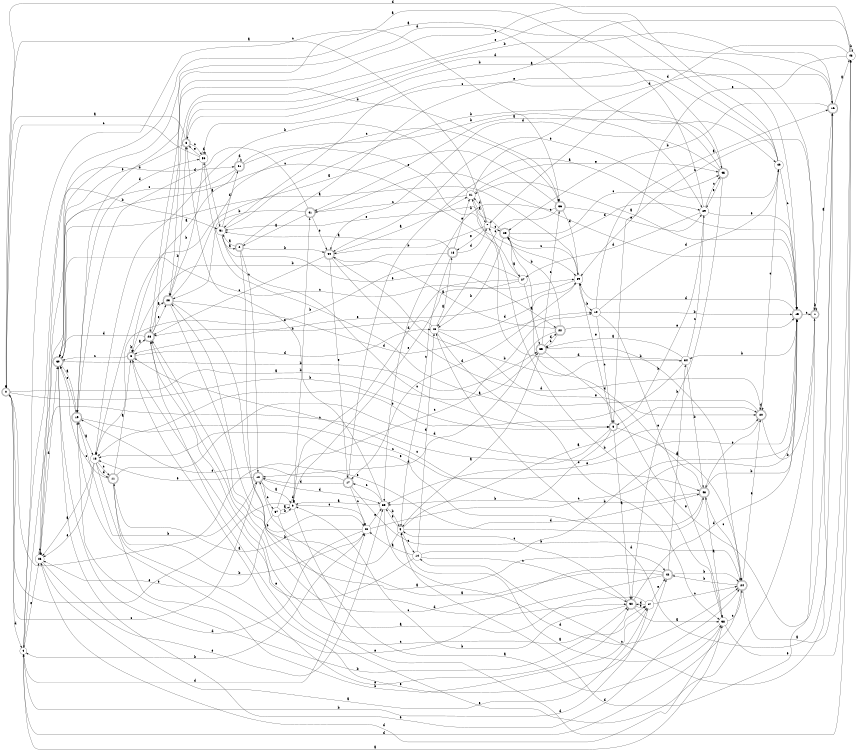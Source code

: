 digraph n42_10 {
__start0 [label="" shape="none"];

rankdir=LR;
size="8,5";

s0 [style="rounded,filled", color="black", fillcolor="white" shape="doublecircle", label="0"];
s1 [style="rounded,filled", color="black", fillcolor="white" shape="doublecircle", label="1"];
s2 [style="rounded,filled", color="black", fillcolor="white" shape="doublecircle", label="2"];
s3 [style="rounded,filled", color="black", fillcolor="white" shape="doublecircle", label="3"];
s4 [style="filled", color="black", fillcolor="white" shape="circle", label="4"];
s5 [style="filled", color="black", fillcolor="white" shape="circle", label="5"];
s6 [style="rounded,filled", color="black", fillcolor="white" shape="doublecircle", label="6"];
s7 [style="filled", color="black", fillcolor="white" shape="circle", label="7"];
s8 [style="rounded,filled", color="black", fillcolor="white" shape="doublecircle", label="8"];
s9 [style="filled", color="black", fillcolor="white" shape="circle", label="9"];
s10 [style="filled", color="black", fillcolor="white" shape="circle", label="10"];
s11 [style="rounded,filled", color="black", fillcolor="white" shape="doublecircle", label="11"];
s12 [style="rounded,filled", color="black", fillcolor="white" shape="doublecircle", label="12"];
s13 [style="filled", color="black", fillcolor="white" shape="circle", label="13"];
s14 [style="filled", color="black", fillcolor="white" shape="circle", label="14"];
s15 [style="rounded,filled", color="black", fillcolor="white" shape="doublecircle", label="15"];
s16 [style="rounded,filled", color="black", fillcolor="white" shape="doublecircle", label="16"];
s17 [style="rounded,filled", color="black", fillcolor="white" shape="doublecircle", label="17"];
s18 [style="rounded,filled", color="black", fillcolor="white" shape="doublecircle", label="18"];
s19 [style="rounded,filled", color="black", fillcolor="white" shape="doublecircle", label="19"];
s20 [style="rounded,filled", color="black", fillcolor="white" shape="doublecircle", label="20"];
s21 [style="filled", color="black", fillcolor="white" shape="circle", label="21"];
s22 [style="rounded,filled", color="black", fillcolor="white" shape="doublecircle", label="22"];
s23 [style="rounded,filled", color="black", fillcolor="white" shape="doublecircle", label="23"];
s24 [style="rounded,filled", color="black", fillcolor="white" shape="doublecircle", label="24"];
s25 [style="rounded,filled", color="black", fillcolor="white" shape="doublecircle", label="25"];
s26 [style="filled", color="black", fillcolor="white" shape="circle", label="26"];
s27 [style="filled", color="black", fillcolor="white" shape="circle", label="27"];
s28 [style="rounded,filled", color="black", fillcolor="white" shape="doublecircle", label="28"];
s29 [style="filled", color="black", fillcolor="white" shape="circle", label="29"];
s30 [style="rounded,filled", color="black", fillcolor="white" shape="doublecircle", label="30"];
s31 [style="rounded,filled", color="black", fillcolor="white" shape="doublecircle", label="31"];
s32 [style="rounded,filled", color="black", fillcolor="white" shape="doublecircle", label="32"];
s33 [style="filled", color="black", fillcolor="white" shape="circle", label="33"];
s34 [style="filled", color="black", fillcolor="white" shape="circle", label="34"];
s35 [style="rounded,filled", color="black", fillcolor="white" shape="doublecircle", label="35"];
s36 [style="rounded,filled", color="black", fillcolor="white" shape="doublecircle", label="36"];
s37 [style="filled", color="black", fillcolor="white" shape="circle", label="37"];
s38 [style="filled", color="black", fillcolor="white" shape="circle", label="38"];
s39 [style="filled", color="black", fillcolor="white" shape="circle", label="39"];
s40 [style="filled", color="black", fillcolor="white" shape="circle", label="40"];
s41 [style="rounded,filled", color="black", fillcolor="white" shape="doublecircle", label="41"];
s42 [style="rounded,filled", color="black", fillcolor="white" shape="doublecircle", label="42"];
s43 [style="filled", color="black", fillcolor="white" shape="circle", label="43"];
s44 [style="rounded,filled", color="black", fillcolor="white" shape="doublecircle", label="44"];
s45 [style="rounded,filled", color="black", fillcolor="white" shape="doublecircle", label="45"];
s46 [style="filled", color="black", fillcolor="white" shape="circle", label="46"];
s47 [style="filled", color="black", fillcolor="white" shape="circle", label="47"];
s48 [style="rounded,filled", color="black", fillcolor="white" shape="doublecircle", label="48"];
s49 [style="filled", color="black", fillcolor="white" shape="circle", label="49"];
s50 [style="filled", color="black", fillcolor="white" shape="circle", label="50"];
s51 [style="filled", color="black", fillcolor="white" shape="circle", label="51"];
s0 -> s35 [label="a"];
s0 -> s6 [label="b"];
s0 -> s12 [label="c"];
s0 -> s4 [label="d"];
s0 -> s48 [label="e"];
s1 -> s16 [label="a"];
s1 -> s1 [label="b"];
s1 -> s39 [label="c"];
s1 -> s5 [label="d"];
s1 -> s28 [label="e"];
s2 -> s51 [label="a"];
s2 -> s44 [label="b"];
s2 -> s12 [label="c"];
s2 -> s32 [label="d"];
s2 -> s15 [label="e"];
s3 -> s28 [label="a"];
s3 -> s3 [label="b"];
s3 -> s30 [label="c"];
s3 -> s46 [label="d"];
s3 -> s42 [label="e"];
s4 -> s38 [label="a"];
s4 -> s51 [label="b"];
s4 -> s36 [label="c"];
s4 -> s40 [label="d"];
s4 -> s26 [label="e"];
s5 -> s20 [label="a"];
s5 -> s23 [label="b"];
s5 -> s14 [label="c"];
s5 -> s48 [label="d"];
s5 -> s33 [label="e"];
s6 -> s32 [label="a"];
s6 -> s33 [label="b"];
s6 -> s4 [label="c"];
s6 -> s24 [label="d"];
s6 -> s39 [label="e"];
s7 -> s0 [label="a"];
s7 -> s44 [label="b"];
s7 -> s25 [label="c"];
s7 -> s21 [label="d"];
s7 -> s18 [label="e"];
s8 -> s0 [label="a"];
s8 -> s16 [label="b"];
s8 -> s50 [label="c"];
s8 -> s1 [label="d"];
s8 -> s30 [label="e"];
s9 -> s38 [label="a"];
s9 -> s41 [label="b"];
s9 -> s40 [label="c"];
s9 -> s9 [label="d"];
s9 -> s0 [label="e"];
s10 -> s16 [label="a"];
s10 -> s15 [label="b"];
s10 -> s6 [label="c"];
s10 -> s49 [label="d"];
s10 -> s38 [label="e"];
s11 -> s3 [label="a"];
s11 -> s40 [label="b"];
s11 -> s30 [label="c"];
s11 -> s20 [label="d"];
s11 -> s32 [label="e"];
s12 -> s9 [label="a"];
s12 -> s19 [label="b"];
s12 -> s37 [label="c"];
s12 -> s33 [label="d"];
s12 -> s13 [label="e"];
s13 -> s26 [label="a"];
s13 -> s47 [label="b"];
s13 -> s11 [label="c"];
s13 -> s11 [label="d"];
s13 -> s26 [label="e"];
s14 -> s40 [label="a"];
s14 -> s15 [label="b"];
s14 -> s32 [label="c"];
s14 -> s46 [label="d"];
s14 -> s3 [label="e"];
s15 -> s21 [label="a"];
s15 -> s34 [label="b"];
s15 -> s1 [label="c"];
s15 -> s39 [label="d"];
s15 -> s33 [label="e"];
s16 -> s43 [label="a"];
s16 -> s25 [label="b"];
s16 -> s14 [label="c"];
s16 -> s46 [label="d"];
s16 -> s23 [label="e"];
s17 -> s15 [label="a"];
s17 -> s24 [label="b"];
s17 -> s40 [label="c"];
s17 -> s12 [label="d"];
s17 -> s19 [label="e"];
s18 -> s51 [label="a"];
s18 -> s3 [label="b"];
s18 -> s5 [label="c"];
s18 -> s7 [label="d"];
s18 -> s21 [label="e"];
s19 -> s13 [label="a"];
s19 -> s32 [label="b"];
s19 -> s48 [label="c"];
s19 -> s50 [label="d"];
s19 -> s30 [label="e"];
s20 -> s50 [label="a"];
s20 -> s1 [label="b"];
s20 -> s49 [label="c"];
s20 -> s20 [label="d"];
s20 -> s48 [label="e"];
s21 -> s7 [label="a"];
s21 -> s13 [label="b"];
s21 -> s41 [label="c"];
s21 -> s16 [label="d"];
s21 -> s45 [label="e"];
s22 -> s44 [label="a"];
s22 -> s25 [label="b"];
s22 -> s35 [label="c"];
s22 -> s12 [label="d"];
s22 -> s15 [label="e"];
s23 -> s42 [label="a"];
s23 -> s8 [label="b"];
s23 -> s36 [label="c"];
s23 -> s10 [label="d"];
s23 -> s40 [label="e"];
s24 -> s43 [label="a"];
s24 -> s42 [label="b"];
s24 -> s48 [label="c"];
s24 -> s4 [label="d"];
s24 -> s20 [label="e"];
s25 -> s27 [label="a"];
s25 -> s46 [label="b"];
s25 -> s45 [label="c"];
s25 -> s29 [label="d"];
s25 -> s51 [label="e"];
s26 -> s47 [label="a"];
s26 -> s31 [label="b"];
s26 -> s26 [label="c"];
s26 -> s30 [label="d"];
s26 -> s33 [label="e"];
s27 -> s35 [label="a"];
s27 -> s13 [label="b"];
s27 -> s26 [label="c"];
s27 -> s9 [label="d"];
s27 -> s9 [label="e"];
s28 -> s23 [label="a"];
s28 -> s36 [label="b"];
s28 -> s47 [label="c"];
s28 -> s30 [label="d"];
s28 -> s23 [label="e"];
s29 -> s19 [label="a"];
s29 -> s6 [label="b"];
s29 -> s45 [label="c"];
s29 -> s27 [label="d"];
s29 -> s15 [label="e"];
s30 -> s19 [label="a"];
s30 -> s35 [label="b"];
s30 -> s39 [label="c"];
s30 -> s49 [label="d"];
s30 -> s24 [label="e"];
s31 -> s3 [label="a"];
s31 -> s29 [label="b"];
s31 -> s30 [label="c"];
s31 -> s31 [label="d"];
s31 -> s39 [label="e"];
s32 -> s38 [label="a"];
s32 -> s9 [label="b"];
s32 -> s5 [label="c"];
s32 -> s15 [label="d"];
s32 -> s47 [label="e"];
s33 -> s9 [label="a"];
s33 -> s5 [label="b"];
s33 -> s17 [label="c"];
s33 -> s24 [label="d"];
s33 -> s8 [label="e"];
s34 -> s35 [label="a"];
s34 -> s48 [label="b"];
s34 -> s29 [label="c"];
s34 -> s21 [label="d"];
s34 -> s13 [label="e"];
s35 -> s5 [label="a"];
s35 -> s24 [label="b"];
s35 -> s36 [label="c"];
s35 -> s22 [label="d"];
s35 -> s16 [label="e"];
s36 -> s13 [label="a"];
s36 -> s33 [label="b"];
s36 -> s46 [label="c"];
s36 -> s39 [label="d"];
s36 -> s29 [label="e"];
s37 -> s9 [label="a"];
s37 -> s9 [label="b"];
s37 -> s10 [label="c"];
s37 -> s43 [label="d"];
s37 -> s26 [label="e"];
s38 -> s5 [label="a"];
s38 -> s7 [label="b"];
s38 -> s24 [label="c"];
s38 -> s26 [label="d"];
s38 -> s43 [label="e"];
s39 -> s30 [label="a"];
s39 -> s10 [label="b"];
s39 -> s25 [label="c"];
s39 -> s17 [label="d"];
s39 -> s3 [label="e"];
s40 -> s11 [label="a"];
s40 -> s4 [label="b"];
s40 -> s15 [label="c"];
s40 -> s30 [label="d"];
s40 -> s33 [label="e"];
s41 -> s2 [label="a"];
s41 -> s23 [label="b"];
s41 -> s15 [label="c"];
s41 -> s19 [label="d"];
s41 -> s44 [label="e"];
s42 -> s12 [label="a"];
s42 -> s24 [label="b"];
s42 -> s28 [label="c"];
s42 -> s34 [label="d"];
s42 -> s19 [label="e"];
s43 -> s51 [label="a"];
s43 -> s43 [label="b"];
s43 -> s28 [label="c"];
s43 -> s7 [label="d"];
s43 -> s6 [label="e"];
s44 -> s21 [label="a"];
s44 -> s34 [label="b"];
s44 -> s28 [label="c"];
s44 -> s20 [label="d"];
s44 -> s17 [label="e"];
s45 -> s41 [label="a"];
s45 -> s32 [label="b"];
s45 -> s50 [label="c"];
s45 -> s44 [label="d"];
s45 -> s29 [label="e"];
s46 -> s18 [label="a"];
s46 -> s28 [label="b"];
s46 -> s38 [label="c"];
s46 -> s39 [label="d"];
s46 -> s20 [label="e"];
s47 -> s28 [label="a"];
s47 -> s4 [label="b"];
s47 -> s24 [label="c"];
s47 -> s32 [label="d"];
s47 -> s42 [label="e"];
s48 -> s38 [label="a"];
s48 -> s15 [label="b"];
s48 -> s3 [label="c"];
s48 -> s25 [label="d"];
s48 -> s13 [label="e"];
s49 -> s26 [label="a"];
s49 -> s8 [label="b"];
s49 -> s15 [label="c"];
s49 -> s0 [label="d"];
s49 -> s44 [label="e"];
s50 -> s51 [label="a"];
s50 -> s23 [label="b"];
s50 -> s0 [label="c"];
s50 -> s50 [label="d"];
s50 -> s8 [label="e"];
s51 -> s2 [label="a"];
s51 -> s45 [label="b"];
s51 -> s6 [label="c"];
s51 -> s31 [label="d"];
s51 -> s22 [label="e"];

}